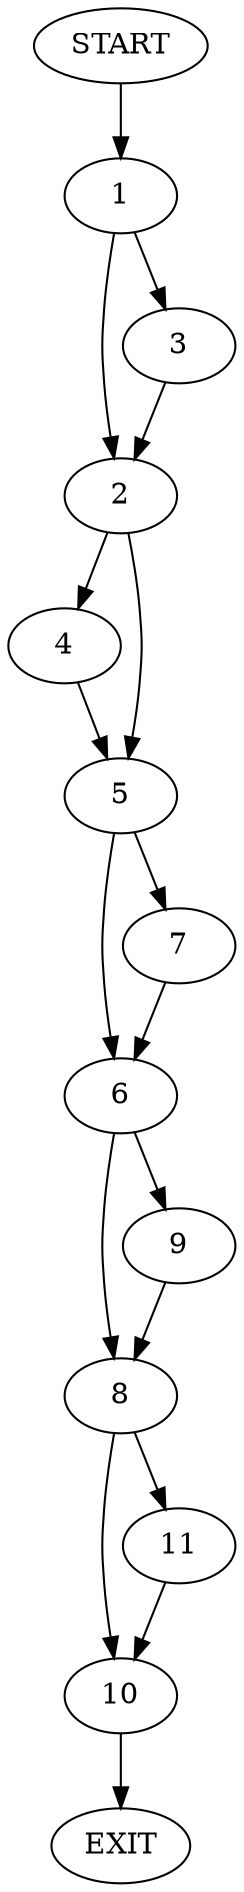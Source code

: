 digraph {
0 [label="START"]
12 [label="EXIT"]
0 -> 1
1 -> 2
1 -> 3
3 -> 2
2 -> 4
2 -> 5
5 -> 6
5 -> 7
4 -> 5
7 -> 6
6 -> 8
6 -> 9
9 -> 8
8 -> 10
8 -> 11
11 -> 10
10 -> 12
}
